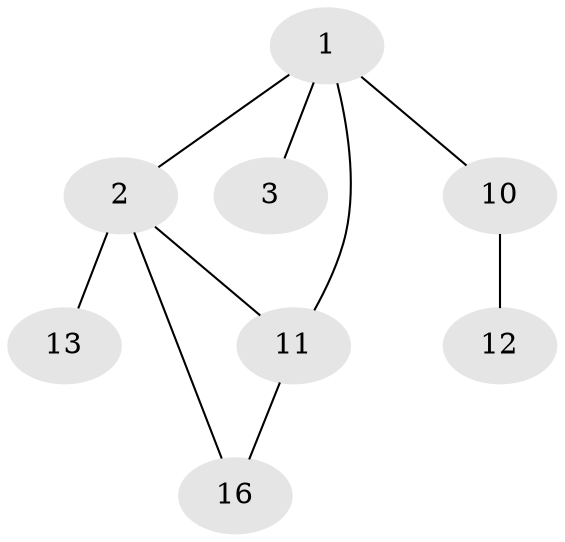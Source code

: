 // Generated by graph-tools (version 1.1) at 2025/46/02/15/25 05:46:28]
// undirected, 8 vertices, 9 edges
graph export_dot {
graph [start="1"]
  node [color=gray90,style=filled];
  1 [super="+4+5+7"];
  2 [super="+6+8"];
  3 [super="+9+15+19"];
  10 [super="+14"];
  11;
  12 [super="+17+19"];
  13 [super="+15+18"];
  16 [super="+5"];
  1 -- 2;
  1 -- 3;
  1 -- 10;
  1 -- 11;
  2 -- 13;
  2 -- 16;
  2 -- 11;
  10 -- 12;
  11 -- 16;
}
